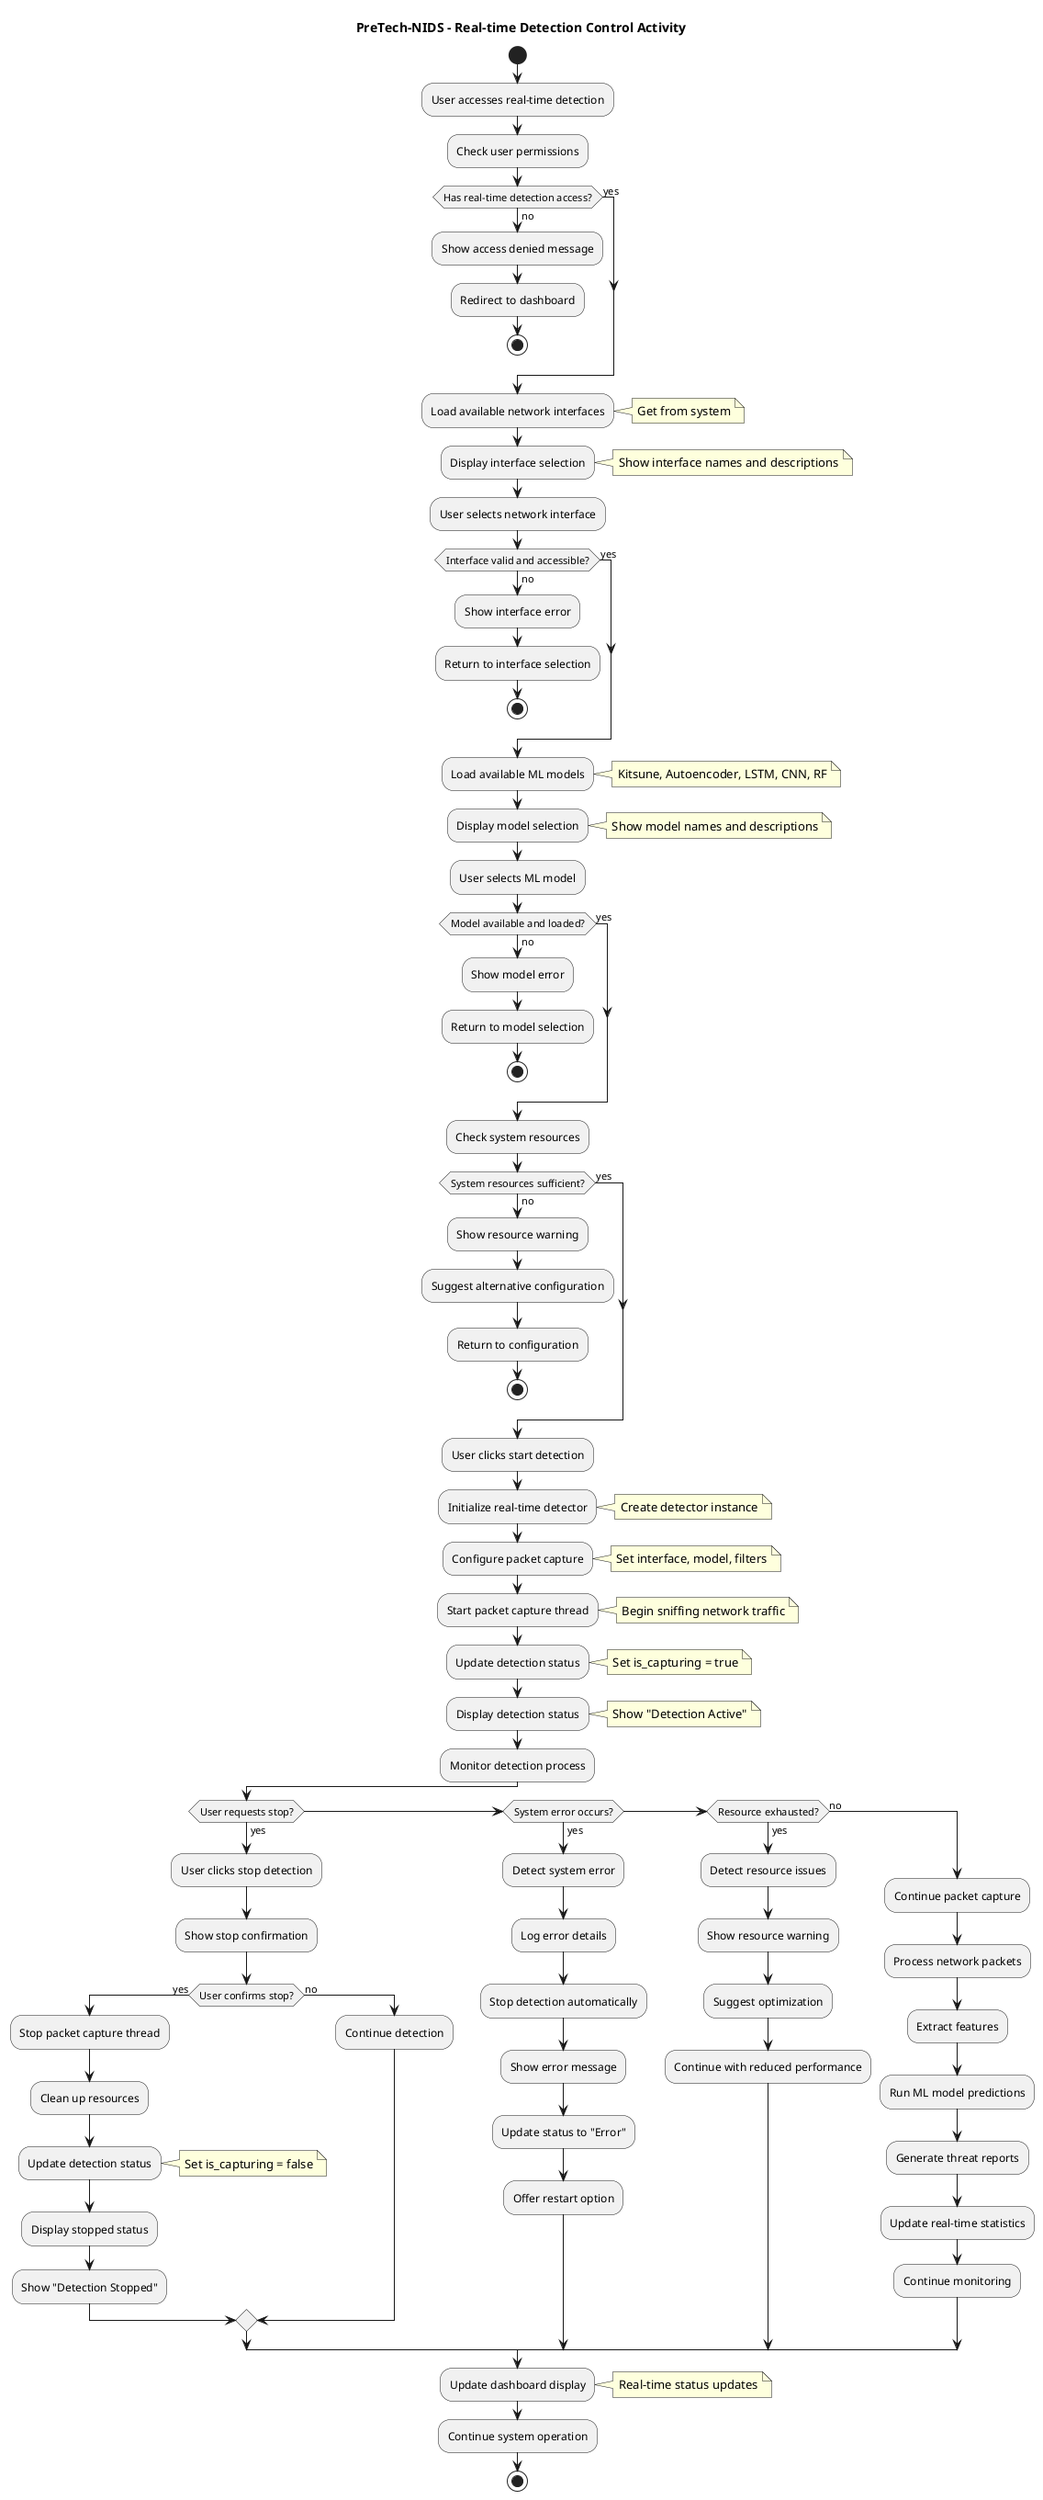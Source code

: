 @startuml
title PreTech-NIDS - Real-time Detection Control Activity
hide circle

start
:User accesses real-time detection;

:Check user permissions;
if (Has real-time detection access?) then (yes)
else (no)
  :Show access denied message;
  :Redirect to dashboard;
  stop
endif

:Load available network interfaces;
note right: Get from system

:Display interface selection;
note right: Show interface names and descriptions

:User selects network interface;
if (Interface valid and accessible?) then (yes)
else (no)
  :Show interface error;
  :Return to interface selection;
  stop
endif

:Load available ML models;
note right: Kitsune, Autoencoder, LSTM, CNN, RF

:Display model selection;
note right: Show model names and descriptions

:User selects ML model;
if (Model available and loaded?) then (yes)
else (no)
  :Show model error;
  :Return to model selection;
  stop
endif

:Check system resources;
if (System resources sufficient?) then (yes)
else (no)
  :Show resource warning;
  :Suggest alternative configuration;
  :Return to configuration;
  stop
endif

:User clicks start detection;

:Initialize real-time detector;
note right: Create detector instance

:Configure packet capture;
note right: Set interface, model, filters

:Start packet capture thread;
note right: Begin sniffing network traffic

:Update detection status;
note right: Set is_capturing = true

:Display detection status;
note right: Show "Detection Active"

:Monitor detection process;

if (User requests stop?) then (yes)
  :User clicks stop detection;
  :Show stop confirmation;
  if (User confirms stop?) then (yes)
    :Stop packet capture thread;
    :Clean up resources;
    :Update detection status;
    note right: Set is_capturing = false
    :Display stopped status;
    :Show "Detection Stopped";
  else (no)
    :Continue detection;
  endif
elseif (System error occurs?) then (yes)
  :Detect system error;
  :Log error details;
  :Stop detection automatically;
  :Show error message;
  :Update status to "Error";
  :Offer restart option;
elseif (Resource exhausted?) then (yes)
  :Detect resource issues;
  :Show resource warning;
  :Suggest optimization;
  :Continue with reduced performance;
else (no)
  :Continue packet capture;
  :Process network packets;
  :Extract features;
  :Run ML model predictions;
  :Generate threat reports;
  :Update real-time statistics;
  :Continue monitoring;
endif

:Update dashboard display;
note right: Real-time status updates

:Continue system operation;

stop
@enduml
